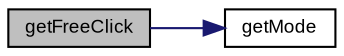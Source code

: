 digraph "getFreeClick"
{
  bgcolor="transparent";
  edge [fontname="Arial",fontsize="9",labelfontname="Arial",labelfontsize="9"];
  node [fontname="Arial",fontsize="9",shape=record];
  rankdir="LR";
  Node1 [label="getFreeClick",height=0.2,width=0.4,color="black", fillcolor="grey75", style="filled" fontcolor="black"];
  Node1 -> Node2 [color="midnightblue",fontsize="9",style="solid",fontname="Arial"];
  Node2 [label="getMode",height=0.2,width=0.4,color="black",URL="$class_v_s_t_g_u_i_1_1_c_slider.html#a5af0163ebfa3cf41959f659ef12169d1"];
}
